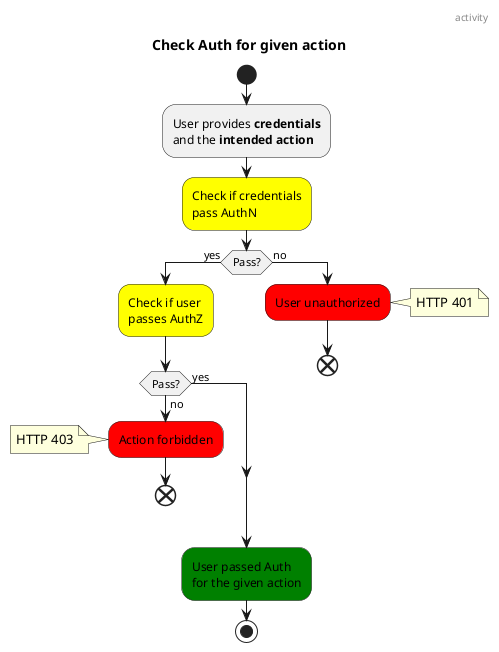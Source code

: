 @startuml auth-activity
header activity
title Check Auth for given action

start
:User provides **credentials**
and the **intended action**;
[[authn-activity.svg]]#yellow:Check if credentials\npass AuthN;
if (Pass?) then (yes)
    [[authz-activity.svg]]#yellow:Check if user\npasses AuthZ;
    if (Pass?) then (yes)
    else (no)
        #red:Action forbidden;
        note: HTTP 403
        end
    endif
else (no)
    #red:User unauthorized;
    note right: HTTP 401
    end
endif
#green:User passed Auth
for the given action;
stop
@enduml
